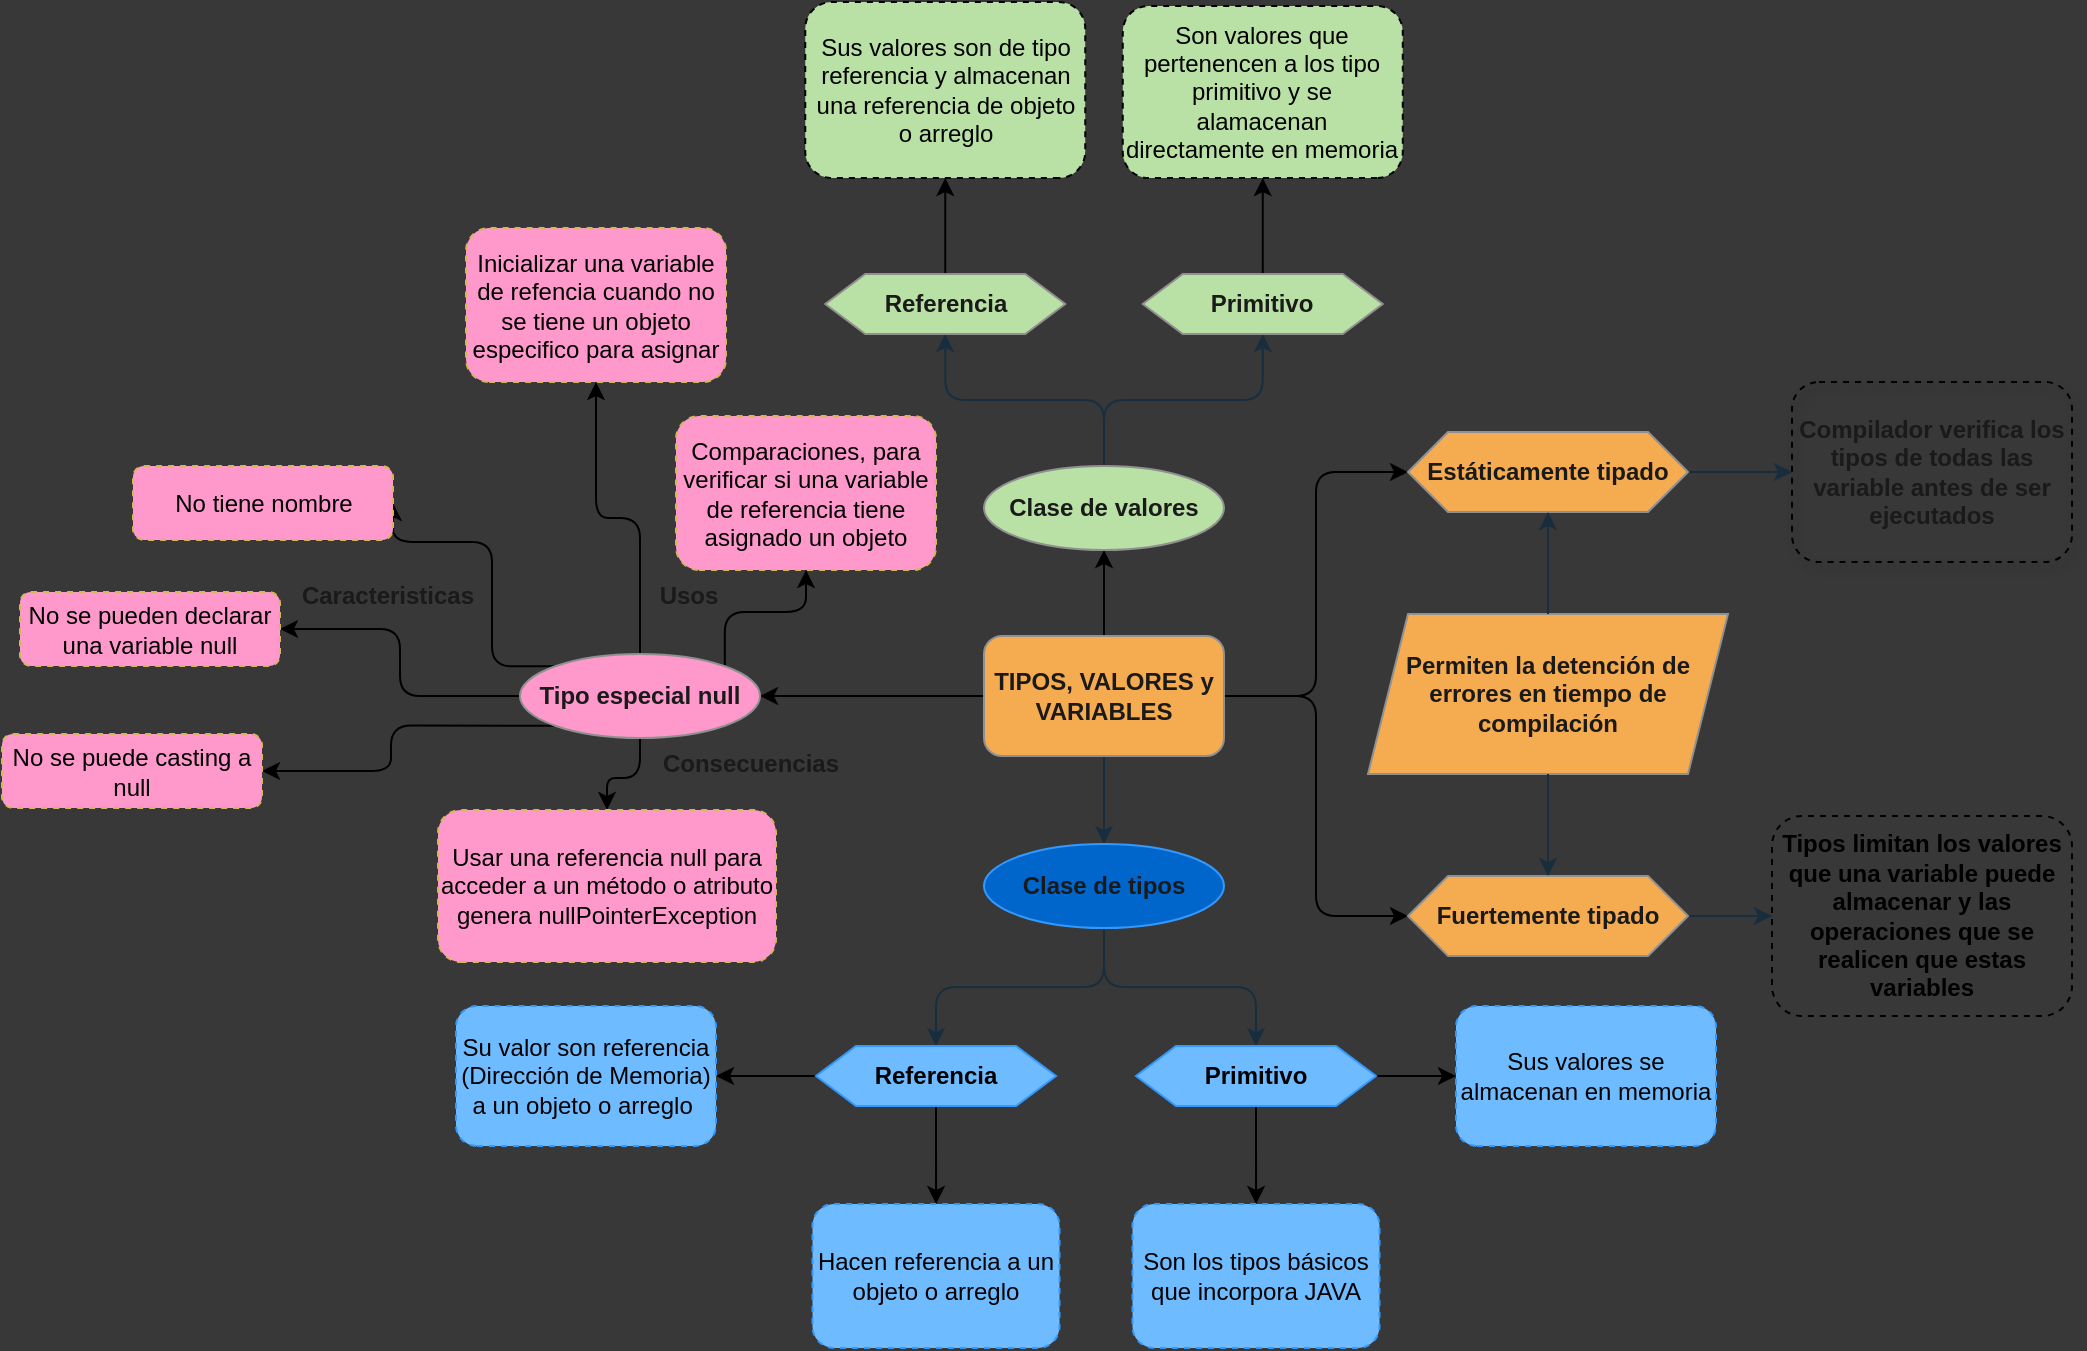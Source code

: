 <mxfile version="24.5.2" type="github">
  <diagram name="Variables, tipos y referencias" id="eUMa2D-cnFNs0m8QBSEk">
    <mxGraphModel dx="1814" dy="1020" grid="0" gridSize="10" guides="1" tooltips="1" connect="1" arrows="1" fold="1" page="0" pageScale="1" pageWidth="1169" pageHeight="827" background="#383838" math="0" shadow="0">
      <root>
        <mxCell id="0" />
        <mxCell id="1" parent="0" />
        <mxCell id="6FsGUNTnXCxXvvAwHnRl-19" value="" style="edgeStyle=orthogonalEdgeStyle;rounded=0;orthogonalLoop=1;jettySize=auto;html=1;strokeColor=#182E3E;fontColor=#1A1A1A;fontStyle=1" parent="1" source="6FsGUNTnXCxXvvAwHnRl-1" target="6FsGUNTnXCxXvvAwHnRl-17" edge="1">
          <mxGeometry relative="1" as="geometry" />
        </mxCell>
        <mxCell id="6FsGUNTnXCxXvvAwHnRl-22" style="edgeStyle=orthogonalEdgeStyle;rounded=1;orthogonalLoop=1;jettySize=auto;html=1;strokeColor=#182E3E;fontColor=#1A1A1A;fontStyle=1;curved=0;" parent="1" source="6FsGUNTnXCxXvvAwHnRl-17" target="6FsGUNTnXCxXvvAwHnRl-20" edge="1">
          <mxGeometry relative="1" as="geometry" />
        </mxCell>
        <mxCell id="6FsGUNTnXCxXvvAwHnRl-23" style="edgeStyle=orthogonalEdgeStyle;rounded=1;orthogonalLoop=1;jettySize=auto;html=1;strokeColor=#182E3E;fontColor=#1A1A1A;fontStyle=1;curved=0;" parent="1" source="6FsGUNTnXCxXvvAwHnRl-17" target="6FsGUNTnXCxXvvAwHnRl-21" edge="1">
          <mxGeometry relative="1" as="geometry" />
        </mxCell>
        <mxCell id="6FsGUNTnXCxXvvAwHnRl-29" style="edgeStyle=orthogonalEdgeStyle;rounded=1;orthogonalLoop=1;jettySize=auto;html=1;entryX=0;entryY=0.5;entryDx=0;entryDy=0;curved=0;" parent="1" source="6FsGUNTnXCxXvvAwHnRl-1" target="6FsGUNTnXCxXvvAwHnRl-2" edge="1">
          <mxGeometry relative="1" as="geometry" />
        </mxCell>
        <mxCell id="6FsGUNTnXCxXvvAwHnRl-30" style="edgeStyle=orthogonalEdgeStyle;rounded=1;orthogonalLoop=1;jettySize=auto;html=1;exitX=1;exitY=0.5;exitDx=0;exitDy=0;entryX=0;entryY=0.5;entryDx=0;entryDy=0;curved=0;" parent="1" source="6FsGUNTnXCxXvvAwHnRl-1" target="6FsGUNTnXCxXvvAwHnRl-3" edge="1">
          <mxGeometry relative="1" as="geometry" />
        </mxCell>
        <mxCell id="6FsGUNTnXCxXvvAwHnRl-55" value="" style="edgeStyle=orthogonalEdgeStyle;rounded=0;orthogonalLoop=1;jettySize=auto;html=1;" parent="1" source="6FsGUNTnXCxXvvAwHnRl-1" target="6FsGUNTnXCxXvvAwHnRl-41" edge="1">
          <mxGeometry relative="1" as="geometry" />
        </mxCell>
        <mxCell id="6FsGUNTnXCxXvvAwHnRl-61" value="" style="edgeStyle=orthogonalEdgeStyle;rounded=0;orthogonalLoop=1;jettySize=auto;html=1;fontFamily=Helvetica;fontSize=12;fontColor=default;" parent="1" source="6FsGUNTnXCxXvvAwHnRl-1" target="6FsGUNTnXCxXvvAwHnRl-60" edge="1">
          <mxGeometry relative="1" as="geometry" />
        </mxCell>
        <mxCell id="6FsGUNTnXCxXvvAwHnRl-1" value="TIPOS, VALORES y VARIABLES" style="rounded=1;whiteSpace=wrap;html=1;labelBackgroundColor=none;fillColor=#F5AB50;strokeColor=#909090;fontColor=#1A1A1A;fontSize=12;horizontal=1;fontStyle=1;flipV=0;flipH=0;" parent="1" vertex="1">
          <mxGeometry x="74" y="251" width="120" height="60" as="geometry" />
        </mxCell>
        <mxCell id="6FsGUNTnXCxXvvAwHnRl-17" value="Clase de tipos" style="ellipse;whiteSpace=wrap;html=1;strokeColor=#3399FF;fontColor=#1A1A1A;fillColor=#0066CC;flipV=0;flipH=0;fontStyle=1" parent="1" vertex="1">
          <mxGeometry x="74" y="355" width="120" height="42" as="geometry" />
        </mxCell>
        <mxCell id="iA07e7lkN86s4xNn6Dl6-3" value="" style="edgeStyle=orthogonalEdgeStyle;rounded=0;orthogonalLoop=1;jettySize=auto;html=1;fontFamily=Helvetica;fontSize=12;fontColor=#1A1A1A;fontStyle=1;labelBackgroundColor=none;" edge="1" parent="1" source="6FsGUNTnXCxXvvAwHnRl-20" target="6FsGUNTnXCxXvvAwHnRl-31">
          <mxGeometry relative="1" as="geometry" />
        </mxCell>
        <mxCell id="iA07e7lkN86s4xNn6Dl6-4" value="" style="edgeStyle=orthogonalEdgeStyle;rounded=0;orthogonalLoop=1;jettySize=auto;html=1;fontFamily=Helvetica;fontSize=12;fontColor=#1A1A1A;fontStyle=1;labelBackgroundColor=none;" edge="1" parent="1" source="6FsGUNTnXCxXvvAwHnRl-20" target="6FsGUNTnXCxXvvAwHnRl-33">
          <mxGeometry relative="1" as="geometry" />
        </mxCell>
        <mxCell id="6FsGUNTnXCxXvvAwHnRl-20" value="Refe&lt;span style=&quot;color: rgb(232, 230, 227); font-family: monospace; font-size: 0px; text-align: start; text-wrap: nowrap; background-color: rgb(26, 28, 30); --darkreader-inline-color: #d8d4cf; --darkreader-inline-bgcolor: #151718;&quot; data-darkreader-inline-color=&quot;&quot; data-darkreader-inline-bgcolor=&quot;&quot;&gt;%3CmxGraphModel%3E%3Croot%3E%3CmxCell%20id%3D%220%22%2F%3E%3CmxCell%20id%3D%221%22%20parent%3D%220%22%2F%3E%3CmxCell%20id%3D%222%22%20value%3D%22Compilador%20verifica%20los%20tipos%20de%20todas%20las%20variable%20antes%20de%20ser%20ejecutados%22%20style%3D%22text%3Bhtml%3D1%3Balign%3Dcenter%3BverticalAlign%3Dmiddle%3BwhiteSpace%3Dwrap%3Brounded%3D0%3B%22%20vertex%3D%221%22%20parent%3D%221%22%3E%3CmxGeometry%20x%3D%22430%22%20y%3D%2240%22%20width%3D%22140%22%20height%3D%2290%22%20as%3D%22geometry%22%2F%3E%3C%2FmxCell%3E%3C%2Froot%3E%3C%2FmxGraphModel%3E&lt;/span&gt;rencia" style="shape=hexagon;perimeter=hexagonPerimeter2;whiteSpace=wrap;html=1;fixedSize=1;strokeColor=#3399FF;fillColor=#6EBBFF;flipV=0;flipH=0;fontStyle=1" parent="1" vertex="1">
          <mxGeometry x="-10" y="456" width="120" height="30" as="geometry" />
        </mxCell>
        <mxCell id="iA07e7lkN86s4xNn6Dl6-1" value="" style="edgeStyle=orthogonalEdgeStyle;rounded=0;orthogonalLoop=1;jettySize=auto;html=1;fontFamily=Helvetica;fontSize=12;fontColor=#1A1A1A;fontStyle=1;labelBackgroundColor=none;" edge="1" parent="1" source="6FsGUNTnXCxXvvAwHnRl-21" target="6FsGUNTnXCxXvvAwHnRl-37">
          <mxGeometry relative="1" as="geometry" />
        </mxCell>
        <mxCell id="iA07e7lkN86s4xNn6Dl6-2" value="" style="edgeStyle=orthogonalEdgeStyle;rounded=0;orthogonalLoop=1;jettySize=auto;html=1;fontFamily=Helvetica;fontSize=12;fontColor=#1A1A1A;fontStyle=1;labelBackgroundColor=none;" edge="1" parent="1" source="6FsGUNTnXCxXvvAwHnRl-21" target="6FsGUNTnXCxXvvAwHnRl-35">
          <mxGeometry relative="1" as="geometry" />
        </mxCell>
        <mxCell id="6FsGUNTnXCxXvvAwHnRl-21" value="Primitivo" style="shape=hexagon;perimeter=hexagonPerimeter2;whiteSpace=wrap;html=1;fixedSize=1;strokeColor=#3399FF;fillColor=#6EBBFF;flipV=0;flipH=0;fontStyle=1" parent="1" vertex="1">
          <mxGeometry x="150" y="456" width="120" height="30" as="geometry" />
        </mxCell>
        <mxCell id="6FsGUNTnXCxXvvAwHnRl-14" value="" style="edgeStyle=orthogonalEdgeStyle;rounded=0;orthogonalLoop=1;jettySize=auto;html=1;strokeColor=#182E3E;fontColor=default;fontSize=12;horizontal=1;fontStyle=1;labelBackgroundColor=none;flowAnimation=0;curved=0;" parent="1" source="6FsGUNTnXCxXvvAwHnRl-2" target="6FsGUNTnXCxXvvAwHnRl-6" edge="1">
          <mxGeometry relative="1" as="geometry" />
        </mxCell>
        <mxCell id="6FsGUNTnXCxXvvAwHnRl-13" value="" style="edgeStyle=orthogonalEdgeStyle;rounded=0;orthogonalLoop=1;jettySize=auto;html=1;labelBackgroundColor=none;strokeColor=#182E3E;fontColor=default;fontSize=12;horizontal=1;fontStyle=1;flowAnimation=0;curved=0;" parent="1" source="6FsGUNTnXCxXvvAwHnRl-3" target="6FsGUNTnXCxXvvAwHnRl-9" edge="1">
          <mxGeometry relative="1" as="geometry" />
        </mxCell>
        <mxCell id="6FsGUNTnXCxXvvAwHnRl-2" value="Estáticamente tipado" style="shape=hexagon;perimeter=hexagonPerimeter2;whiteSpace=wrap;html=1;fixedSize=1;labelBackgroundColor=none;fillColor=#F5AB50;strokeColor=#909090;fontColor=#1A1A1A;fontSize=12;horizontal=1;fontStyle=1;flipV=1;flipH=0;gradientColor=none;" parent="1" vertex="1">
          <mxGeometry x="286" y="149" width="140" height="40" as="geometry" />
        </mxCell>
        <mxCell id="6FsGUNTnXCxXvvAwHnRl-3" value="Fuertemente tipado" style="shape=hexagon;perimeter=hexagonPerimeter2;whiteSpace=wrap;html=1;fixedSize=1;labelBackgroundColor=none;fillColor=#F5AB50;strokeColor=#909090;fontColor=#1A1A1A;fontSize=12;horizontal=1;fontStyle=1;flipV=1;flipH=0;gradientColor=none;" parent="1" vertex="1">
          <mxGeometry x="286" y="371" width="140" height="40" as="geometry" />
        </mxCell>
        <mxCell id="6FsGUNTnXCxXvvAwHnRl-10" value="Permiten la detención de errores en tiempo de compilación" style="shape=parallelogram;perimeter=parallelogramPerimeter;whiteSpace=wrap;html=1;fixedSize=1;labelBackgroundColor=none;fillColor=#F5AB50;strokeColor=#909090;fontColor=#1A1A1A;fontSize=12;horizontal=1;fontStyle=1;flipV=1;flipH=1;gradientColor=none;" parent="1" vertex="1">
          <mxGeometry x="266" y="240" width="180" height="80" as="geometry" />
        </mxCell>
        <mxCell id="6FsGUNTnXCxXvvAwHnRl-11" value="" style="edgeStyle=orthogonalEdgeStyle;rounded=0;orthogonalLoop=1;jettySize=auto;html=1;labelBackgroundColor=none;strokeColor=#182E3E;fontColor=default;fontSize=12;horizontal=1;fontStyle=1;curved=0;flowAnimation=0;" parent="1" source="6FsGUNTnXCxXvvAwHnRl-10" target="6FsGUNTnXCxXvvAwHnRl-2" edge="1">
          <mxGeometry relative="1" as="geometry" />
        </mxCell>
        <mxCell id="6FsGUNTnXCxXvvAwHnRl-12" value="" style="edgeStyle=orthogonalEdgeStyle;rounded=0;orthogonalLoop=1;jettySize=auto;html=1;labelBackgroundColor=none;strokeColor=#182E3E;fontColor=default;fontSize=12;horizontal=1;fontStyle=1;curved=0;flowAnimation=0;" parent="1" source="6FsGUNTnXCxXvvAwHnRl-10" target="6FsGUNTnXCxXvvAwHnRl-3" edge="1">
          <mxGeometry relative="1" as="geometry" />
        </mxCell>
        <mxCell id="6FsGUNTnXCxXvvAwHnRl-6" value="Compilador verifica los tipos de todas las variable antes de ser ejecutados" style="text;html=1;align=center;verticalAlign=middle;whiteSpace=wrap;rounded=1;labelBackgroundColor=none;fontColor=#1A1A1A;fontSize=12;horizontal=1;fontStyle=1;strokeColor=default;dashed=1;shadow=1;glass=0;flipV=0;flipH=0;direction=east;" parent="1" vertex="1">
          <mxGeometry x="478" y="124" width="140" height="90" as="geometry" />
        </mxCell>
        <mxCell id="6FsGUNTnXCxXvvAwHnRl-9" value="Tipos limitan los valores que una variable puede almacenar y las operaciones que se realicen que estas variables" style="text;html=1;align=center;verticalAlign=middle;whiteSpace=wrap;rounded=1;labelBackgroundColor=none;fontSize=12;horizontal=1;fontStyle=1;dashed=1;strokeColor=default;flipV=0;flipH=1;direction=east;" parent="1" vertex="1">
          <mxGeometry x="468" y="341" width="150" height="100" as="geometry" />
        </mxCell>
        <mxCell id="6FsGUNTnXCxXvvAwHnRl-31" value="Hacen referencia a un objeto o arreglo" style="text;html=1;align=center;verticalAlign=middle;whiteSpace=wrap;rounded=1;dashed=1;strokeColor=#3399FF;flipH=0;flipV=0;fillColor=#6EBBFF;" parent="1" vertex="1">
          <mxGeometry x="-11.75" y="535" width="123.5" height="72" as="geometry" />
        </mxCell>
        <mxCell id="6FsGUNTnXCxXvvAwHnRl-33" value="Su valor son referencia (Dirección de Memoria) a un objeto o arreglo&amp;nbsp;" style="text;html=1;align=center;verticalAlign=middle;whiteSpace=wrap;rounded=1;dashed=1;strokeColor=#3399FF;flipH=0;flipV=1;fillColor=#6EBBFF;" parent="1" vertex="1">
          <mxGeometry x="-190" y="436" width="130" height="70" as="geometry" />
        </mxCell>
        <mxCell id="6FsGUNTnXCxXvvAwHnRl-35" value="Son los tipos básicos que incorpora JAVA" style="text;html=1;align=center;verticalAlign=middle;whiteSpace=wrap;rounded=1;dashed=1;strokeColor=#3399FF;flipH=0;flipV=0;fillColor=#6EBBFF;" parent="1" vertex="1">
          <mxGeometry x="148.25" y="535" width="123.5" height="72" as="geometry" />
        </mxCell>
        <mxCell id="6FsGUNTnXCxXvvAwHnRl-37" value="Sus valores se almacenan en memoria" style="text;html=1;align=center;verticalAlign=middle;whiteSpace=wrap;rounded=1;dashed=1;strokeColor=#3399FF;flipH=0;flipV=1;fillColor=#6EBBFF;" parent="1" vertex="1">
          <mxGeometry x="310" y="436" width="130" height="70" as="geometry" />
        </mxCell>
        <mxCell id="6FsGUNTnXCxXvvAwHnRl-39" style="edgeStyle=orthogonalEdgeStyle;rounded=1;orthogonalLoop=1;jettySize=auto;html=1;strokeColor=#182E3E;fontColor=#1A1A1A;fontStyle=1;fillColor=#B9E0A5;curved=0;" parent="1" source="6FsGUNTnXCxXvvAwHnRl-41" target="6FsGUNTnXCxXvvAwHnRl-44" edge="1">
          <mxGeometry relative="1" as="geometry" />
        </mxCell>
        <mxCell id="6FsGUNTnXCxXvvAwHnRl-40" style="edgeStyle=orthogonalEdgeStyle;rounded=1;orthogonalLoop=1;jettySize=auto;html=1;strokeColor=#182E3E;fontColor=#1A1A1A;fontStyle=1;fillColor=#B9E0A5;curved=0;" parent="1" source="6FsGUNTnXCxXvvAwHnRl-41" target="6FsGUNTnXCxXvvAwHnRl-47" edge="1">
          <mxGeometry relative="1" as="geometry" />
        </mxCell>
        <mxCell id="6FsGUNTnXCxXvvAwHnRl-41" value="Clase de valores" style="ellipse;whiteSpace=wrap;html=1;strokeColor=#909090;fontColor=#1A1A1A;fillColor=#B9E0A5;flipV=0;flipH=0;fontStyle=1;direction=west;" parent="1" vertex="1">
          <mxGeometry x="74" y="166" width="120" height="42" as="geometry" />
        </mxCell>
        <mxCell id="6FsGUNTnXCxXvvAwHnRl-43" value="" style="edgeStyle=orthogonalEdgeStyle;rounded=0;orthogonalLoop=1;jettySize=auto;html=1;fillColor=#B9E0A5;" parent="1" source="6FsGUNTnXCxXvvAwHnRl-44" target="6FsGUNTnXCxXvvAwHnRl-51" edge="1">
          <mxGeometry relative="1" as="geometry" />
        </mxCell>
        <mxCell id="6FsGUNTnXCxXvvAwHnRl-44" value="Refe&lt;span style=&quot;color: rgb(232, 230, 227); font-family: monospace; font-size: 0px; text-align: start; text-wrap: nowrap; background-color: rgb(26, 28, 30); --darkreader-inline-color: #d8d4cf; --darkreader-inline-bgcolor: #151718;&quot; data-darkreader-inline-color=&quot;&quot; data-darkreader-inline-bgcolor=&quot;&quot;&gt;%3CmxGraphModel%3E%3Croot%3E%3CmxCell%20id%3D%220%22%2F%3E%3CmxCell%20id%3D%221%22%20parent%3D%220%22%2F%3E%3CmxCell%20id%3D%222%22%20value%3D%22Compilador%20verifica%20los%20tipos%20de%20todas%20las%20variable%20antes%20de%20ser%20ejecutados%22%20style%3D%22text%3Bhtml%3D1%3Balign%3Dcenter%3BverticalAlign%3Dmiddle%3BwhiteSpace%3Dwrap%3Brounded%3D0%3B%22%20vertex%3D%221%22%20parent%3D%221%22%3E%3CmxGeometry%20x%3D%22430%22%20y%3D%2240%22%20width%3D%22140%22%20height%3D%2290%22%20as%3D%22geometry%22%2F%3E%3C%2FmxCell%3E%3C%2Froot%3E%3C%2FmxGraphModel%3E&lt;/span&gt;rencia" style="shape=hexagon;perimeter=hexagonPerimeter2;whiteSpace=wrap;html=1;fixedSize=1;strokeColor=#909090;fontColor=#1A1A1A;fillColor=#B9E0A5;flipV=0;flipH=0;fontStyle=1;direction=west;" parent="1" vertex="1">
          <mxGeometry x="-5.37" y="70" width="120" height="30" as="geometry" />
        </mxCell>
        <mxCell id="6FsGUNTnXCxXvvAwHnRl-46" value="" style="edgeStyle=orthogonalEdgeStyle;rounded=0;orthogonalLoop=1;jettySize=auto;html=1;fillColor=#FFFF33;" parent="1" source="6FsGUNTnXCxXvvAwHnRl-47" target="6FsGUNTnXCxXvvAwHnRl-53" edge="1">
          <mxGeometry relative="1" as="geometry" />
        </mxCell>
        <mxCell id="6FsGUNTnXCxXvvAwHnRl-47" value="Primitivo" style="shape=hexagon;perimeter=hexagonPerimeter2;whiteSpace=wrap;html=1;fixedSize=1;strokeColor=#909090;fontColor=#1A1A1A;fillColor=#B9E0A5;flipV=0;flipH=0;fontStyle=1;direction=west;" parent="1" vertex="1">
          <mxGeometry x="153.38" y="70" width="120" height="30" as="geometry" />
        </mxCell>
        <mxCell id="6FsGUNTnXCxXvvAwHnRl-51" value="Sus valores son de tipo referencia y almacenan una referencia de objeto o arreglo" style="text;html=1;align=center;verticalAlign=middle;whiteSpace=wrap;rounded=1;dashed=1;strokeColor=default;flipH=0;flipV=0;direction=west;fillColor=#B9E0A5;" parent="1" vertex="1">
          <mxGeometry x="-15.37" y="-66" width="140" height="88" as="geometry" />
        </mxCell>
        <mxCell id="6FsGUNTnXCxXvvAwHnRl-53" value="Son valores que pertenencen a los tipo primitivo y se alamacenan directamente en memoria" style="text;html=1;align=center;verticalAlign=middle;whiteSpace=wrap;rounded=1;dashed=1;strokeColor=default;flipH=0;flipV=0;direction=west;fillColor=#B9E0A5;" parent="1" vertex="1">
          <mxGeometry x="143.38" y="-64" width="140" height="86" as="geometry" />
        </mxCell>
        <mxCell id="6FsGUNTnXCxXvvAwHnRl-68" style="edgeStyle=orthogonalEdgeStyle;rounded=1;orthogonalLoop=1;jettySize=auto;html=1;exitX=0;exitY=0;exitDx=0;exitDy=0;entryX=1;entryY=0.5;entryDx=0;entryDy=0;fontFamily=Helvetica;fontSize=12;fontColor=#1A1A1A;fontStyle=1;labelBackgroundColor=none;curved=0;fillColor=#FF99CC;" parent="1" source="6FsGUNTnXCxXvvAwHnRl-60" target="6FsGUNTnXCxXvvAwHnRl-65" edge="1">
          <mxGeometry relative="1" as="geometry">
            <Array as="points">
              <mxPoint x="-172" y="266" />
              <mxPoint x="-172" y="204" />
            </Array>
          </mxGeometry>
        </mxCell>
        <mxCell id="6FsGUNTnXCxXvvAwHnRl-69" style="edgeStyle=orthogonalEdgeStyle;rounded=1;orthogonalLoop=1;jettySize=auto;html=1;exitX=0;exitY=0.5;exitDx=0;exitDy=0;entryX=1;entryY=0.5;entryDx=0;entryDy=0;fontFamily=Helvetica;fontSize=12;fontColor=#1A1A1A;fontStyle=1;labelBackgroundColor=none;curved=0;fillColor=#FF99CC;" parent="1" source="6FsGUNTnXCxXvvAwHnRl-60" target="6FsGUNTnXCxXvvAwHnRl-66" edge="1">
          <mxGeometry relative="1" as="geometry" />
        </mxCell>
        <mxCell id="6FsGUNTnXCxXvvAwHnRl-70" style="edgeStyle=orthogonalEdgeStyle;rounded=1;orthogonalLoop=1;jettySize=auto;html=1;exitX=0;exitY=1;exitDx=0;exitDy=0;entryX=1;entryY=0.5;entryDx=0;entryDy=0;fontFamily=Helvetica;fontSize=12;fontColor=#1A1A1A;fontStyle=1;labelBackgroundColor=none;curved=0;fillColor=#FF99CC;" parent="1" source="6FsGUNTnXCxXvvAwHnRl-60" target="6FsGUNTnXCxXvvAwHnRl-67" edge="1">
          <mxGeometry relative="1" as="geometry" />
        </mxCell>
        <mxCell id="6FsGUNTnXCxXvvAwHnRl-73" value="" style="edgeStyle=orthogonalEdgeStyle;rounded=1;orthogonalLoop=1;jettySize=auto;html=1;fontFamily=Helvetica;fontSize=12;fontColor=#1A1A1A;fontStyle=1;labelBackgroundColor=none;curved=0;" parent="1" source="6FsGUNTnXCxXvvAwHnRl-60" target="6FsGUNTnXCxXvvAwHnRl-72" edge="1">
          <mxGeometry relative="1" as="geometry" />
        </mxCell>
        <mxCell id="6FsGUNTnXCxXvvAwHnRl-80" style="edgeStyle=orthogonalEdgeStyle;rounded=1;orthogonalLoop=1;jettySize=auto;html=1;exitX=0.5;exitY=0;exitDx=0;exitDy=0;entryX=0.5;entryY=1;entryDx=0;entryDy=0;fontFamily=Helvetica;fontSize=12;fontColor=#1A1A1A;fontStyle=1;labelBackgroundColor=none;curved=0;" parent="1" source="6FsGUNTnXCxXvvAwHnRl-60" target="6FsGUNTnXCxXvvAwHnRl-75" edge="1">
          <mxGeometry relative="1" as="geometry" />
        </mxCell>
        <mxCell id="6FsGUNTnXCxXvvAwHnRl-88" style="edgeStyle=orthogonalEdgeStyle;rounded=1;orthogonalLoop=1;jettySize=auto;html=1;exitX=1;exitY=0;exitDx=0;exitDy=0;entryX=0.5;entryY=1;entryDx=0;entryDy=0;fontFamily=Helvetica;fontSize=12;fontColor=#1A1A1A;fontStyle=1;labelBackgroundColor=none;curved=0;" parent="1" source="6FsGUNTnXCxXvvAwHnRl-60" target="6FsGUNTnXCxXvvAwHnRl-78" edge="1">
          <mxGeometry relative="1" as="geometry" />
        </mxCell>
        <mxCell id="6FsGUNTnXCxXvvAwHnRl-60" value="Tipo especial null" style="ellipse;whiteSpace=wrap;html=1;strokeColor=#909090;fontColor=#1A1A1A;fillColor=#FF99CC;flipV=0;flipH=0;fontStyle=1" parent="1" vertex="1">
          <mxGeometry x="-158" y="260" width="120" height="42" as="geometry" />
        </mxCell>
        <mxCell id="6FsGUNTnXCxXvvAwHnRl-65" value="No tiene nombre" style="text;html=1;align=center;verticalAlign=middle;whiteSpace=wrap;rounded=1;dashed=1;strokeColor=#d6b656;flipH=0;flipV=0;fillColor=#FF99CC;" parent="1" vertex="1">
          <mxGeometry x="-351.5" y="166" width="130" height="37" as="geometry" />
        </mxCell>
        <mxCell id="6FsGUNTnXCxXvvAwHnRl-66" value="No se pueden declarar una variable null" style="text;html=1;align=center;verticalAlign=middle;whiteSpace=wrap;rounded=1;dashed=1;strokeColor=#d6b656;flipH=0;flipV=0;fillColor=#FF99CC;" parent="1" vertex="1">
          <mxGeometry x="-408" y="229" width="130" height="37" as="geometry" />
        </mxCell>
        <mxCell id="6FsGUNTnXCxXvvAwHnRl-67" value="No se puede casting a null" style="text;html=1;align=center;verticalAlign=middle;whiteSpace=wrap;rounded=1;dashed=1;strokeColor=#d6b656;flipH=0;flipV=0;fillColor=#FF99CC;" parent="1" vertex="1">
          <mxGeometry x="-417" y="300" width="130" height="37" as="geometry" />
        </mxCell>
        <mxCell id="6FsGUNTnXCxXvvAwHnRl-72" value="Usar una referencia null para acceder a un método o atributo genera nullPointerException" style="text;html=1;align=center;verticalAlign=middle;whiteSpace=wrap;rounded=1;dashed=1;strokeColor=#d6b656;flipH=0;flipV=1;fillColor=#FF99CC;" parent="1" vertex="1">
          <mxGeometry x="-199" y="338" width="169" height="76" as="geometry" />
        </mxCell>
        <mxCell id="6FsGUNTnXCxXvvAwHnRl-74" value="Consecuencias" style="text;html=1;align=center;verticalAlign=middle;whiteSpace=wrap;rounded=0;fontFamily=Helvetica;fontSize=12;fontColor=#1A1A1A;fontStyle=1;labelBackgroundColor=none;" parent="1" vertex="1">
          <mxGeometry x="-90" y="300" width="95" height="30" as="geometry" />
        </mxCell>
        <mxCell id="6FsGUNTnXCxXvvAwHnRl-75" value="Inicializar una variable de refencia cuando no se tiene un objeto especifico para asignar" style="text;html=1;align=center;verticalAlign=middle;whiteSpace=wrap;rounded=1;dashed=1;strokeColor=#d6b656;flipH=0;flipV=1;fillColor=#FF99CC;" parent="1" vertex="1">
          <mxGeometry x="-185" y="47" width="130" height="77" as="geometry" />
        </mxCell>
        <mxCell id="6FsGUNTnXCxXvvAwHnRl-78" value="Comparaciones, para verificar si una variable de referencia tiene asignado un objeto" style="text;html=1;align=center;verticalAlign=middle;whiteSpace=wrap;rounded=1;dashed=1;strokeColor=#d6b656;flipH=0;flipV=1;fillColor=#FF99CC;" parent="1" vertex="1">
          <mxGeometry x="-80" y="141" width="130" height="77" as="geometry" />
        </mxCell>
        <mxCell id="6FsGUNTnXCxXvvAwHnRl-85" value="Caracteristicas" style="text;html=1;align=center;verticalAlign=middle;whiteSpace=wrap;rounded=0;fontFamily=Helvetica;fontSize=12;fontColor=#1A1A1A;fontStyle=1;labelBackgroundColor=none;" parent="1" vertex="1">
          <mxGeometry x="-272" y="208" width="96" height="45" as="geometry" />
        </mxCell>
        <mxCell id="6FsGUNTnXCxXvvAwHnRl-86" value="Usos" style="text;html=1;align=center;verticalAlign=middle;whiteSpace=wrap;rounded=0;fontFamily=Helvetica;fontSize=12;fontColor=#1A1A1A;fontStyle=1;labelBackgroundColor=none;" parent="1" vertex="1">
          <mxGeometry x="-121" y="215.5" width="95" height="30" as="geometry" />
        </mxCell>
      </root>
    </mxGraphModel>
  </diagram>
</mxfile>
